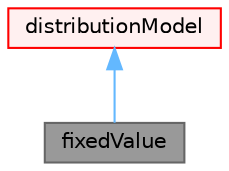 digraph "fixedValue"
{
 // LATEX_PDF_SIZE
  bgcolor="transparent";
  edge [fontname=Helvetica,fontsize=10,labelfontname=Helvetica,labelfontsize=10];
  node [fontname=Helvetica,fontsize=10,shape=box,height=0.2,width=0.4];
  Node1 [id="Node000001",label="fixedValue",height=0.2,width=0.4,color="gray40", fillcolor="grey60", style="filled", fontcolor="black",tooltip="Particle-size distribution model wherein samples are given fixed values."];
  Node2 -> Node1 [id="edge1_Node000001_Node000002",dir="back",color="steelblue1",style="solid",tooltip=" "];
  Node2 [id="Node000002",label="distributionModel",height=0.2,width=0.4,color="red", fillcolor="#FFF0F0", style="filled",URL="$classFoam_1_1distributionModel.html",tooltip="A library of runtime-selectable doubly-truncated probability distribution models. Returns random samp..."];
}

